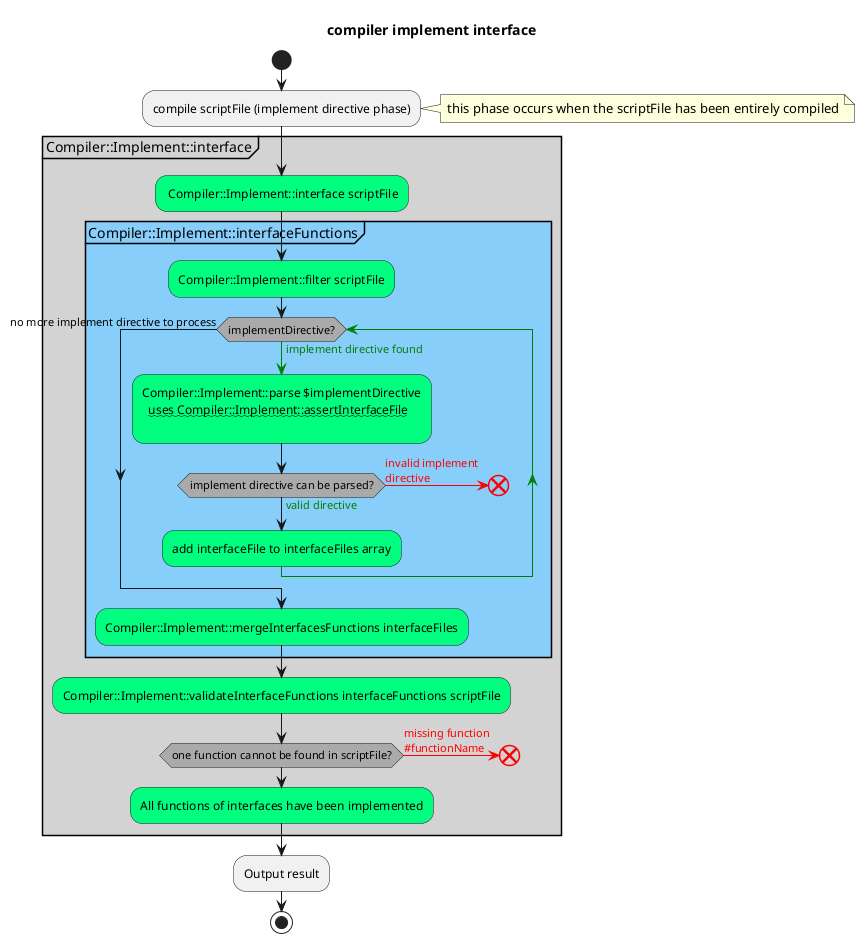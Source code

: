 @startuml "compilerImplementDirective"
title compiler implement interface
skinparam {
  ' https://github.com/plantuml/plantuml/blob/49115dfc7d4156961e5b49a81c09b474daa79823/src/net/sourceforge/plantuml/style/FromSkinparamToStyle.java#L145
  activityDiamondBackgroundColor #AAAAAA
  activityEndColor #red
}
start

:compile scriptFile (implement directive phase);
note right: this phase occurs when the scriptFile has been entirely compiled

partition Compiler::Implement::interface #LightGray {

  #SpringGreen: Compiler::Implement::interface scriptFile;

  partition Compiler::Implement::interfaceFunctions #LightSkyBlue {
    #SpringGreen:Compiler::Implement::filter scriptFile;
    while (implementDirective?) is (<color:green>implement directive found)
      -[#green]->
        #SpringGreen:Compiler::Implement::parse $implementDirective
          ~~uses Compiler::Implement::assertInterfaceFile~~
        ;
        if (implement directive can be parsed?) is (<color:green>valid directive) then
          -[#green]->
        else (<color:red>invalid implement\n<color:red>directive)
          -[#red]->
          end
        endif
        #SpringGreen:add interfaceFile to interfaceFiles array;
        -[#green]->
    endwhile (no more implement directive to process)

    #SpringGreen:Compiler::Implement::mergeInterfacesFunctions interfaceFiles;
  }

  #SpringGreen:Compiler::Implement::validateInterfaceFunctions interfaceFunctions scriptFile;
  if (one function cannot be found in scriptFile?) is (<color:red>missing function\n<color:red>#functionName) then
    -[#red]->
    end
  else
    -[#green]->
  endif
  -[#green]->
  #SpringGreen:All functions of interfaces have been implemented;
}

:Output result;

stop
@enduml
